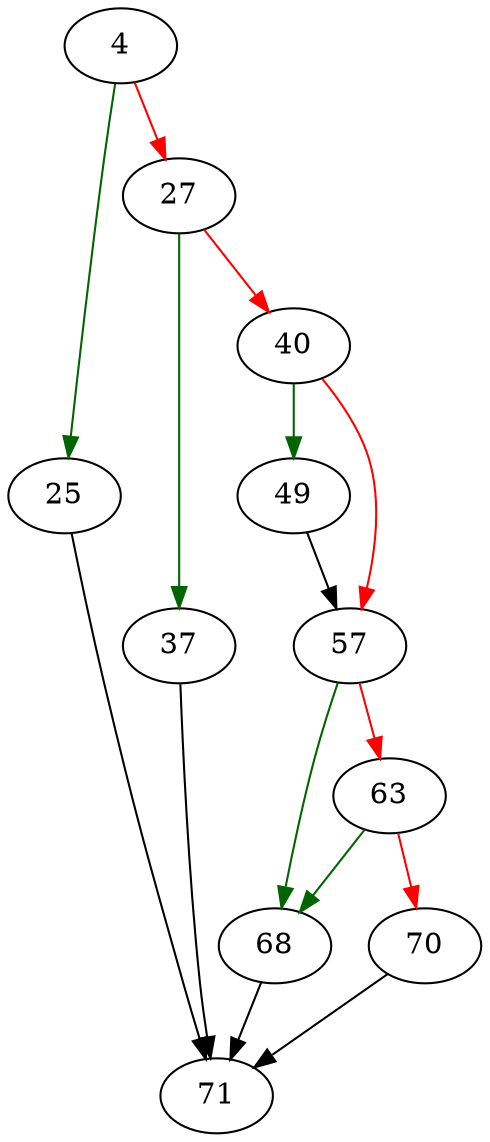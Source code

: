strict digraph "ptrmapGet" {
	// Node definitions.
	4 [entry=true];
	25;
	27;
	71;
	37;
	40;
	49;
	57;
	68;
	63;
	70;

	// Edge definitions.
	4 -> 25 [
		color=darkgreen
		cond=true
	];
	4 -> 27 [
		color=red
		cond=false
	];
	25 -> 71;
	27 -> 37 [
		color=darkgreen
		cond=true
	];
	27 -> 40 [
		color=red
		cond=false
	];
	37 -> 71;
	40 -> 49 [
		color=darkgreen
		cond=true
	];
	40 -> 57 [
		color=red
		cond=false
	];
	49 -> 57;
	57 -> 68 [
		color=darkgreen
		cond=true
	];
	57 -> 63 [
		color=red
		cond=false
	];
	68 -> 71;
	63 -> 68 [
		color=darkgreen
		cond=true
	];
	63 -> 70 [
		color=red
		cond=false
	];
	70 -> 71;
}